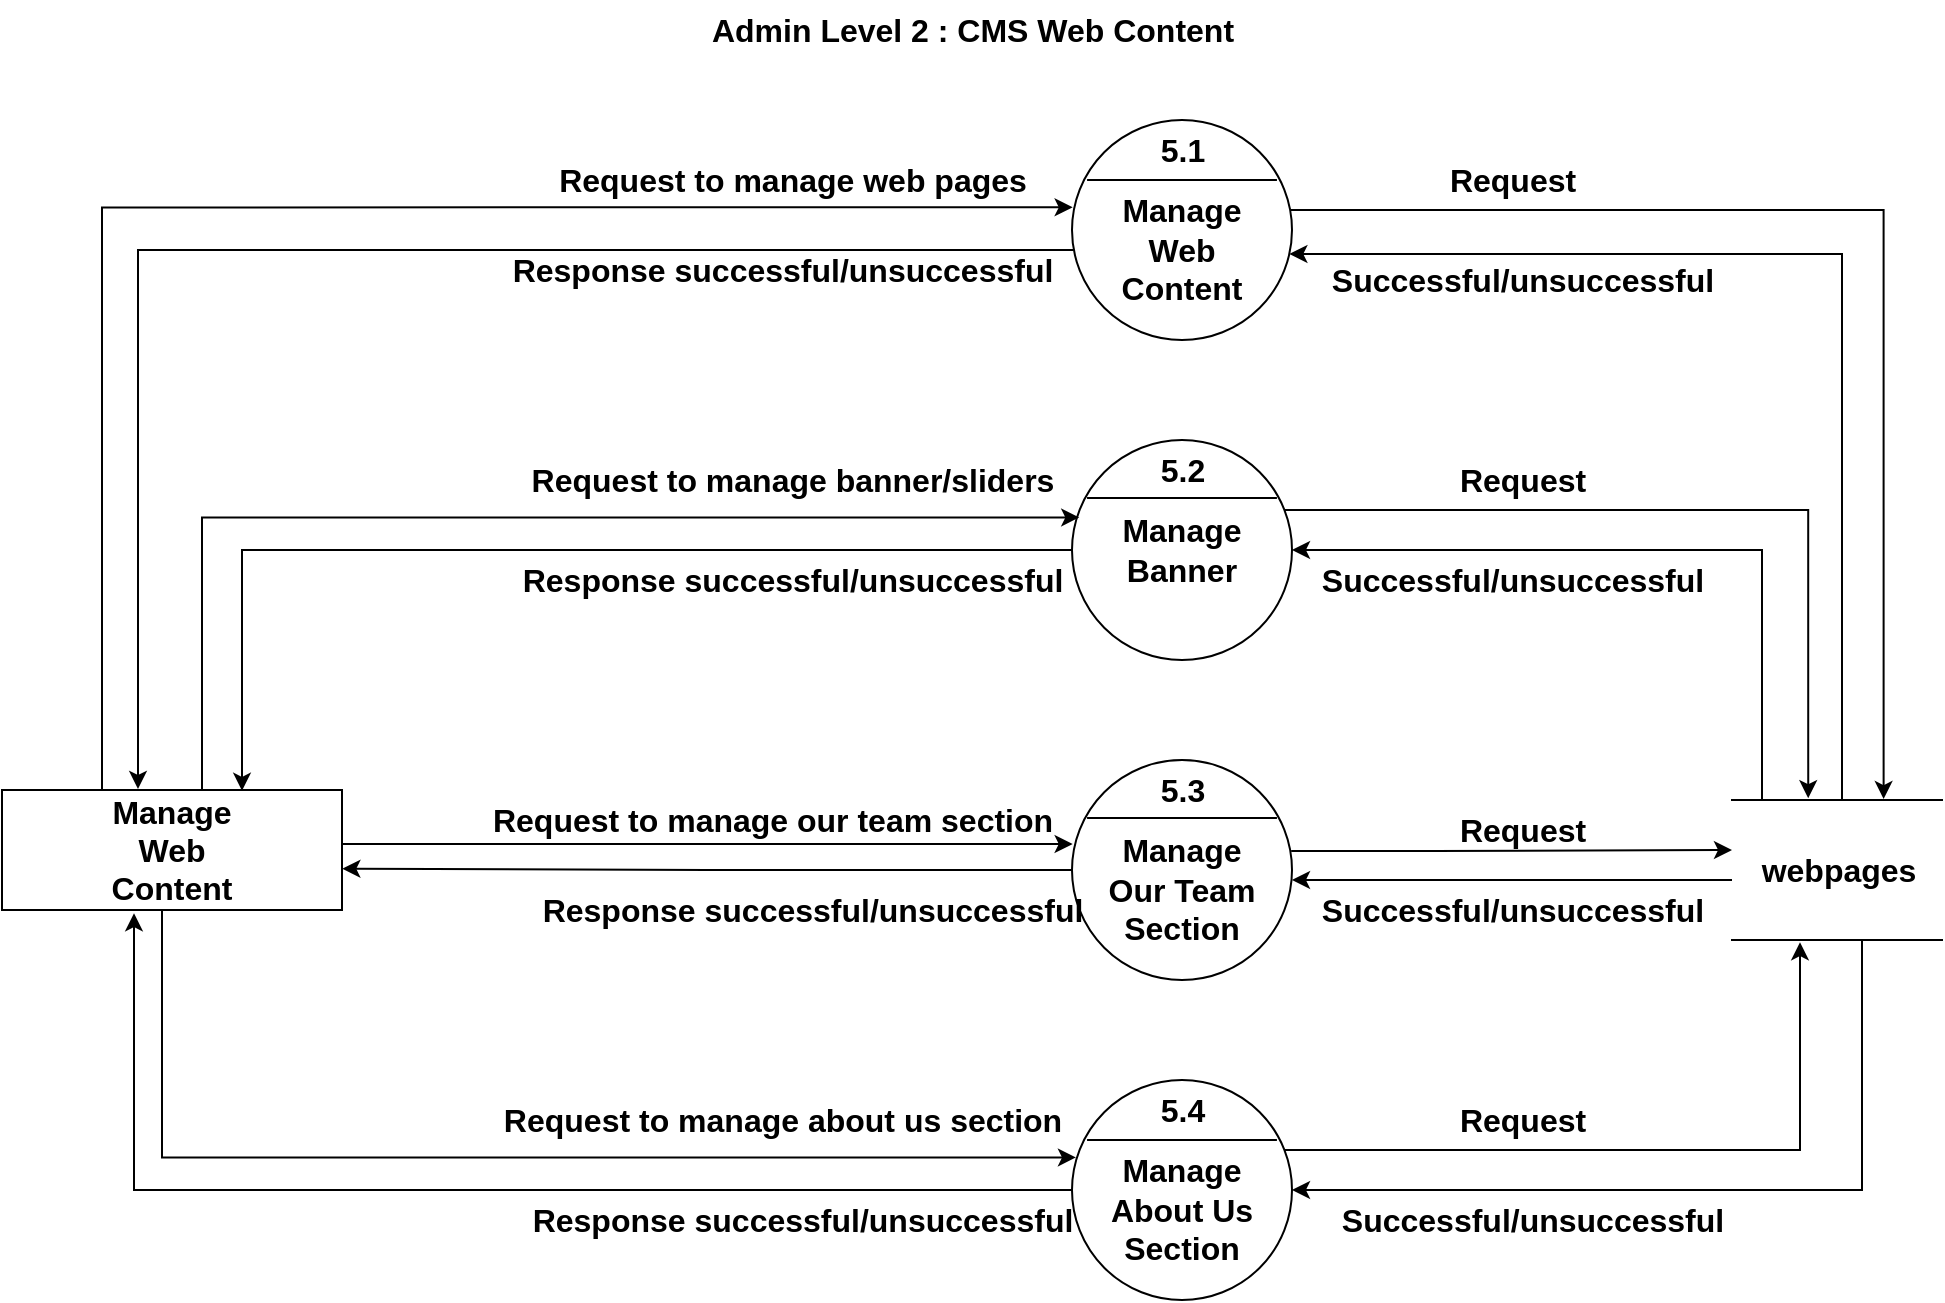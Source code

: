 <mxfile version="20.1.2" type="device"><diagram id="vYa11gg2nDC6DcPnt15G" name="Page-1"><mxGraphModel dx="1038" dy="-363" grid="1" gridSize="10" guides="1" tooltips="1" connect="1" arrows="1" fold="1" page="1" pageScale="1" pageWidth="1100" pageHeight="850" math="0" shadow="0"><root><mxCell id="0"/><mxCell id="1" parent="0"/><mxCell id="HEPLfo2_U_q-AabHbAsl-1" style="edgeStyle=orthogonalEdgeStyle;rounded=0;orthogonalLoop=1;jettySize=auto;html=1;entryX=0.399;entryY=-0.009;entryDx=0;entryDy=0;fontSize=16;entryPerimeter=0;" parent="1" source="HEPLfo2_U_q-AabHbAsl-3" target="HEPLfo2_U_q-AabHbAsl-45" edge="1"><mxGeometry relative="1" as="geometry"><Array as="points"><mxPoint x="133" y="1045"/><mxPoint x="133" y="1314"/></Array></mxGeometry></mxCell><mxCell id="HEPLfo2_U_q-AabHbAsl-2" style="edgeStyle=orthogonalEdgeStyle;rounded=0;orthogonalLoop=1;jettySize=auto;html=1;entryX=0.722;entryY=-0.007;entryDx=0;entryDy=0;fontSize=16;entryPerimeter=0;" parent="1" source="HEPLfo2_U_q-AabHbAsl-3" target="HEPLfo2_U_q-AabHbAsl-13" edge="1"><mxGeometry relative="1" as="geometry"><Array as="points"><mxPoint x="1006" y="1025"/></Array></mxGeometry></mxCell><mxCell id="HEPLfo2_U_q-AabHbAsl-3" value="&lt;b&gt;&lt;br&gt;Manage&lt;br&gt;Web&lt;br&gt;Content&lt;br&gt;&lt;/b&gt;" style="ellipse;whiteSpace=wrap;html=1;aspect=fixed;fontSize=16;" parent="1" vertex="1"><mxGeometry x="600" y="980" width="110" height="110" as="geometry"/></mxCell><mxCell id="HEPLfo2_U_q-AabHbAsl-4" style="edgeStyle=orthogonalEdgeStyle;rounded=0;orthogonalLoop=1;jettySize=auto;html=1;entryX=0.703;entryY=0.006;entryDx=0;entryDy=0;entryPerimeter=0;fontSize=16;" parent="1" source="HEPLfo2_U_q-AabHbAsl-6" target="HEPLfo2_U_q-AabHbAsl-45" edge="1"><mxGeometry relative="1" as="geometry"><Array as="points"><mxPoint x="185" y="1195"/><mxPoint x="185" y="1315"/></Array></mxGeometry></mxCell><mxCell id="HEPLfo2_U_q-AabHbAsl-5" style="edgeStyle=orthogonalEdgeStyle;rounded=0;orthogonalLoop=1;jettySize=auto;html=1;entryX=0.363;entryY=-0.013;entryDx=0;entryDy=0;fontSize=16;entryPerimeter=0;" parent="1" source="HEPLfo2_U_q-AabHbAsl-6" target="HEPLfo2_U_q-AabHbAsl-13" edge="1"><mxGeometry relative="1" as="geometry"><Array as="points"><mxPoint x="968" y="1175"/></Array></mxGeometry></mxCell><mxCell id="HEPLfo2_U_q-AabHbAsl-6" value="&lt;b&gt;Manage&lt;br&gt;Banner&lt;br&gt;&lt;/b&gt;" style="ellipse;whiteSpace=wrap;html=1;aspect=fixed;fontSize=16;" parent="1" vertex="1"><mxGeometry x="600" y="1140" width="110" height="110" as="geometry"/></mxCell><mxCell id="HEPLfo2_U_q-AabHbAsl-7" style="edgeStyle=orthogonalEdgeStyle;rounded=0;orthogonalLoop=1;jettySize=auto;html=1;fontSize=16;entryX=1.001;entryY=0.656;entryDx=0;entryDy=0;entryPerimeter=0;" parent="1" source="HEPLfo2_U_q-AabHbAsl-8" target="HEPLfo2_U_q-AabHbAsl-45" edge="1"><mxGeometry relative="1" as="geometry"><mxPoint x="240" y="1355" as="targetPoint"/></mxGeometry></mxCell><mxCell id="HEPLfo2_U_q-AabHbAsl-8" value="&lt;b&gt;&lt;br&gt;Manage&lt;br&gt;Our Team&lt;br&gt;Section&lt;br&gt;&lt;/b&gt;" style="ellipse;whiteSpace=wrap;html=1;aspect=fixed;fontSize=16;" parent="1" vertex="1"><mxGeometry x="600" y="1300" width="110" height="110" as="geometry"/></mxCell><mxCell id="HEPLfo2_U_q-AabHbAsl-9" style="edgeStyle=orthogonalEdgeStyle;rounded=0;orthogonalLoop=1;jettySize=auto;html=1;entryX=1;entryY=0.5;entryDx=0;entryDy=0;fontSize=16;" parent="1" source="HEPLfo2_U_q-AabHbAsl-13" target="HEPLfo2_U_q-AabHbAsl-6" edge="1"><mxGeometry relative="1" as="geometry"><Array as="points"><mxPoint x="945" y="1195"/></Array></mxGeometry></mxCell><mxCell id="HEPLfo2_U_q-AabHbAsl-10" style="edgeStyle=orthogonalEdgeStyle;rounded=0;orthogonalLoop=1;jettySize=auto;html=1;entryX=0.988;entryY=0.609;entryDx=0;entryDy=0;entryPerimeter=0;fontSize=16;" parent="1" source="HEPLfo2_U_q-AabHbAsl-13" target="HEPLfo2_U_q-AabHbAsl-3" edge="1"><mxGeometry relative="1" as="geometry"><Array as="points"><mxPoint x="985" y="1047"/></Array></mxGeometry></mxCell><mxCell id="HEPLfo2_U_q-AabHbAsl-11" style="edgeStyle=orthogonalEdgeStyle;rounded=0;orthogonalLoop=1;jettySize=auto;html=1;entryX=1;entryY=0.5;entryDx=0;entryDy=0;fontSize=16;" parent="1" source="HEPLfo2_U_q-AabHbAsl-13" target="HEPLfo2_U_q-AabHbAsl-16" edge="1"><mxGeometry relative="1" as="geometry"><Array as="points"><mxPoint x="995" y="1515"/></Array></mxGeometry></mxCell><mxCell id="HEPLfo2_U_q-AabHbAsl-13" value="&lt;b&gt;webpages&lt;br&gt;&lt;/b&gt;" style="html=1;dashed=0;whitespace=wrap;shape=partialRectangle;right=0;left=0;fontSize=16;" parent="1" vertex="1"><mxGeometry x="930" y="1320" width="105" height="70" as="geometry"/></mxCell><mxCell id="HEPLfo2_U_q-AabHbAsl-14" style="edgeStyle=orthogonalEdgeStyle;rounded=0;orthogonalLoop=1;jettySize=auto;html=1;entryX=0.389;entryY=1.026;entryDx=0;entryDy=0;fontSize=16;entryPerimeter=0;" parent="1" source="HEPLfo2_U_q-AabHbAsl-16" target="HEPLfo2_U_q-AabHbAsl-45" edge="1"><mxGeometry relative="1" as="geometry"><Array as="points"><mxPoint x="131" y="1515"/><mxPoint x="131" y="1377"/></Array></mxGeometry></mxCell><mxCell id="HEPLfo2_U_q-AabHbAsl-15" style="edgeStyle=orthogonalEdgeStyle;rounded=0;orthogonalLoop=1;jettySize=auto;html=1;entryX=0.322;entryY=1.015;entryDx=0;entryDy=0;entryPerimeter=0;fontSize=16;" parent="1" source="HEPLfo2_U_q-AabHbAsl-16" target="HEPLfo2_U_q-AabHbAsl-13" edge="1"><mxGeometry relative="1" as="geometry"><Array as="points"><mxPoint x="964" y="1495"/><mxPoint x="964" y="1391"/></Array></mxGeometry></mxCell><mxCell id="HEPLfo2_U_q-AabHbAsl-16" value="&lt;b&gt;&lt;br&gt;Manage&lt;br&gt;About Us&lt;br&gt;Section&lt;br&gt;&lt;/b&gt;" style="ellipse;whiteSpace=wrap;html=1;aspect=fixed;fontSize=16;" parent="1" vertex="1"><mxGeometry x="600" y="1460.0" width="110" height="110" as="geometry"/></mxCell><mxCell id="HEPLfo2_U_q-AabHbAsl-20" value="&lt;b&gt;Successful/unsuccessful&lt;/b&gt;" style="text;html=1;align=center;verticalAlign=middle;resizable=0;points=[];autosize=1;strokeColor=none;fillColor=none;fontSize=16;" parent="1" vertex="1"><mxGeometry x="715" y="1360.0" width="210" height="30" as="geometry"/></mxCell><mxCell id="HEPLfo2_U_q-AabHbAsl-21" value="&lt;b&gt;Response&amp;nbsp;&lt;/b&gt;&lt;b&gt;successful/unsuccessful&lt;/b&gt;" style="text;html=1;align=center;verticalAlign=middle;resizable=0;points=[];autosize=1;strokeColor=none;fillColor=none;fontSize=16;" parent="1" vertex="1"><mxGeometry x="310" y="1040" width="290" height="30" as="geometry"/></mxCell><mxCell id="HEPLfo2_U_q-AabHbAsl-22" value="&lt;b&gt;Request to manage banner/sliders&lt;/b&gt;" style="text;html=1;align=center;verticalAlign=middle;resizable=0;points=[];autosize=1;strokeColor=none;fillColor=none;fontSize=16;" parent="1" vertex="1"><mxGeometry x="320" y="1145" width="280" height="30" as="geometry"/></mxCell><mxCell id="HEPLfo2_U_q-AabHbAsl-23" value="&lt;b&gt;Request to manage about us section&lt;/b&gt;" style="text;html=1;align=center;verticalAlign=middle;resizable=0;points=[];autosize=1;strokeColor=none;fillColor=none;fontSize=16;" parent="1" vertex="1"><mxGeometry x="305" y="1465.0" width="300" height="30" as="geometry"/></mxCell><mxCell id="HEPLfo2_U_q-AabHbAsl-24" value="&lt;b&gt;Response&lt;/b&gt;&lt;b&gt;&amp;nbsp;successful/unsuccessful&lt;/b&gt;" style="text;html=1;align=center;verticalAlign=middle;resizable=0;points=[];autosize=1;strokeColor=none;fillColor=none;fontSize=16;" parent="1" vertex="1"><mxGeometry x="315" y="1195" width="290" height="30" as="geometry"/></mxCell><mxCell id="HEPLfo2_U_q-AabHbAsl-25" value="&lt;b&gt;Request to manage web pages&lt;/b&gt;" style="text;html=1;align=center;verticalAlign=middle;resizable=0;points=[];autosize=1;strokeColor=none;fillColor=none;fontSize=16;" parent="1" vertex="1"><mxGeometry x="330" y="995" width="260" height="30" as="geometry"/></mxCell><mxCell id="HEPLfo2_U_q-AabHbAsl-26" value="&lt;b&gt;Request to manage our team section&lt;/b&gt;" style="text;html=1;align=center;verticalAlign=middle;resizable=0;points=[];autosize=1;strokeColor=none;fillColor=none;fontSize=16;" parent="1" vertex="1"><mxGeometry x="300" y="1315" width="300" height="30" as="geometry"/></mxCell><mxCell id="HEPLfo2_U_q-AabHbAsl-28" value="" style="endArrow=none;html=1;rounded=0;exitX=0.073;exitY=0.264;exitDx=0;exitDy=0;exitPerimeter=0;entryX=0.936;entryY=0.264;entryDx=0;entryDy=0;entryPerimeter=0;" parent="1" edge="1"><mxGeometry width="50" height="50" relative="1" as="geometry"><mxPoint x="607.54" y="1010" as="sourcePoint"/><mxPoint x="702.47" y="1010" as="targetPoint"/></mxGeometry></mxCell><mxCell id="HEPLfo2_U_q-AabHbAsl-29" value="&lt;span style=&quot;font-size: 16px;&quot;&gt;&lt;b&gt;5.1&lt;/b&gt;&lt;/span&gt;" style="text;html=1;align=center;verticalAlign=middle;resizable=0;points=[];autosize=1;strokeColor=none;fillColor=none;" parent="1" vertex="1"><mxGeometry x="630" y="980" width="50" height="30" as="geometry"/></mxCell><mxCell id="HEPLfo2_U_q-AabHbAsl-30" value="" style="endArrow=none;html=1;rounded=0;exitX=0.073;exitY=0.264;exitDx=0;exitDy=0;exitPerimeter=0;entryX=0.936;entryY=0.264;entryDx=0;entryDy=0;entryPerimeter=0;" parent="1" edge="1"><mxGeometry width="50" height="50" relative="1" as="geometry"><mxPoint x="607.53" y="1169" as="sourcePoint"/><mxPoint x="702.46" y="1169" as="targetPoint"/></mxGeometry></mxCell><mxCell id="HEPLfo2_U_q-AabHbAsl-31" value="" style="endArrow=none;html=1;rounded=0;exitX=0.073;exitY=0.264;exitDx=0;exitDy=0;exitPerimeter=0;entryX=0.936;entryY=0.264;entryDx=0;entryDy=0;entryPerimeter=0;" parent="1" edge="1"><mxGeometry width="50" height="50" relative="1" as="geometry"><mxPoint x="607.54" y="1329" as="sourcePoint"/><mxPoint x="702.47" y="1329" as="targetPoint"/></mxGeometry></mxCell><mxCell id="HEPLfo2_U_q-AabHbAsl-32" value="" style="endArrow=none;html=1;rounded=0;exitX=0.073;exitY=0.264;exitDx=0;exitDy=0;exitPerimeter=0;entryX=0.936;entryY=0.264;entryDx=0;entryDy=0;entryPerimeter=0;" parent="1" edge="1"><mxGeometry width="50" height="50" relative="1" as="geometry"><mxPoint x="607.53" y="1490" as="sourcePoint"/><mxPoint x="702.46" y="1490" as="targetPoint"/></mxGeometry></mxCell><mxCell id="HEPLfo2_U_q-AabHbAsl-34" value="&lt;span style=&quot;font-size: 16px;&quot;&gt;&lt;b&gt;5.2&lt;/b&gt;&lt;/span&gt;" style="text;html=1;align=center;verticalAlign=middle;resizable=0;points=[];autosize=1;strokeColor=none;fillColor=none;" parent="1" vertex="1"><mxGeometry x="630" y="1140" width="50" height="30" as="geometry"/></mxCell><mxCell id="HEPLfo2_U_q-AabHbAsl-35" value="&lt;span style=&quot;font-size: 16px;&quot;&gt;&lt;b&gt;5.3&lt;/b&gt;&lt;/span&gt;" style="text;html=1;align=center;verticalAlign=middle;resizable=0;points=[];autosize=1;strokeColor=none;fillColor=none;" parent="1" vertex="1"><mxGeometry x="630" y="1300" width="50" height="30" as="geometry"/></mxCell><mxCell id="HEPLfo2_U_q-AabHbAsl-36" value="&lt;span style=&quot;font-size: 16px;&quot;&gt;&lt;b&gt;5.4&lt;/b&gt;&lt;/span&gt;" style="text;html=1;align=center;verticalAlign=middle;resizable=0;points=[];autosize=1;strokeColor=none;fillColor=none;" parent="1" vertex="1"><mxGeometry x="630" y="1460.0" width="50" height="30" as="geometry"/></mxCell><mxCell id="HEPLfo2_U_q-AabHbAsl-38" style="edgeStyle=orthogonalEdgeStyle;rounded=0;orthogonalLoop=1;jettySize=auto;html=1;entryX=-0.006;entryY=0.393;entryDx=0;entryDy=0;entryPerimeter=0;fontSize=16;" parent="1" edge="1"><mxGeometry relative="1" as="geometry"><mxPoint x="709.575" y="1345.49" as="sourcePoint"/><mxPoint x="930" y="1345" as="targetPoint"/><Array as="points"><mxPoint x="780.9" y="1345.49"/><mxPoint x="780.9" y="1345.49"/></Array></mxGeometry></mxCell><mxCell id="HEPLfo2_U_q-AabHbAsl-39" style="edgeStyle=orthogonalEdgeStyle;rounded=0;orthogonalLoop=1;jettySize=auto;html=1;entryX=1;entryY=0.5;entryDx=0;entryDy=0;fontSize=16;" parent="1" edge="1"><mxGeometry relative="1" as="geometry"><mxPoint x="930" y="1360" as="sourcePoint"/><mxPoint x="710.0" y="1360" as="targetPoint"/><Array as="points"><mxPoint x="865" y="1360.0"/><mxPoint x="865" y="1360.0"/></Array></mxGeometry></mxCell><mxCell id="HEPLfo2_U_q-AabHbAsl-40" style="edgeStyle=orthogonalEdgeStyle;rounded=0;orthogonalLoop=1;jettySize=auto;html=1;entryX=0.003;entryY=0.397;entryDx=0;entryDy=0;entryPerimeter=0;fontSize=16;" parent="1" source="HEPLfo2_U_q-AabHbAsl-45" target="HEPLfo2_U_q-AabHbAsl-3" edge="1"><mxGeometry relative="1" as="geometry"><Array as="points"><mxPoint x="115" y="1024"/></Array></mxGeometry></mxCell><mxCell id="HEPLfo2_U_q-AabHbAsl-41" style="edgeStyle=orthogonalEdgeStyle;rounded=0;orthogonalLoop=1;jettySize=auto;html=1;entryX=0.033;entryY=0.352;entryDx=0;entryDy=0;entryPerimeter=0;fontSize=16;" parent="1" source="HEPLfo2_U_q-AabHbAsl-45" target="HEPLfo2_U_q-AabHbAsl-6" edge="1"><mxGeometry relative="1" as="geometry"><Array as="points"><mxPoint x="165" y="1179"/></Array></mxGeometry></mxCell><mxCell id="HEPLfo2_U_q-AabHbAsl-42" style="edgeStyle=orthogonalEdgeStyle;rounded=0;orthogonalLoop=1;jettySize=auto;html=1;entryX=0.003;entryY=0.382;entryDx=0;entryDy=0;entryPerimeter=0;fontSize=16;" parent="1" source="HEPLfo2_U_q-AabHbAsl-45" target="HEPLfo2_U_q-AabHbAsl-8" edge="1"><mxGeometry relative="1" as="geometry"><Array as="points"><mxPoint x="495" y="1342"/><mxPoint x="495" y="1342"/></Array></mxGeometry></mxCell><mxCell id="HEPLfo2_U_q-AabHbAsl-43" style="edgeStyle=orthogonalEdgeStyle;rounded=0;orthogonalLoop=1;jettySize=auto;html=1;entryX=0.018;entryY=0.352;entryDx=0;entryDy=0;entryPerimeter=0;fontSize=16;" parent="1" source="HEPLfo2_U_q-AabHbAsl-45" target="HEPLfo2_U_q-AabHbAsl-16" edge="1"><mxGeometry relative="1" as="geometry"><Array as="points"><mxPoint x="145" y="1499"/></Array></mxGeometry></mxCell><mxCell id="HEPLfo2_U_q-AabHbAsl-45" value="&lt;b&gt;Manage&lt;br&gt;Web&lt;br&gt;Content&lt;br&gt;&lt;/b&gt;" style="rounded=0;whiteSpace=wrap;html=1;fontSize=16;" parent="1" vertex="1"><mxGeometry x="65" y="1315" width="170" height="60" as="geometry"/></mxCell><mxCell id="HEPLfo2_U_q-AabHbAsl-46" value="&lt;b&gt;Request&lt;/b&gt;" style="text;html=1;align=center;verticalAlign=middle;resizable=0;points=[];autosize=1;strokeColor=none;fillColor=none;fontSize=16;" parent="1" vertex="1"><mxGeometry x="775" y="995" width="90" height="30" as="geometry"/></mxCell><mxCell id="HEPLfo2_U_q-AabHbAsl-47" value="&lt;b&gt;Request&lt;/b&gt;" style="text;html=1;align=center;verticalAlign=middle;resizable=0;points=[];autosize=1;strokeColor=none;fillColor=none;fontSize=16;" parent="1" vertex="1"><mxGeometry x="780" y="1145" width="90" height="30" as="geometry"/></mxCell><mxCell id="HEPLfo2_U_q-AabHbAsl-48" value="&lt;b&gt;Request&lt;/b&gt;" style="text;html=1;align=center;verticalAlign=middle;resizable=0;points=[];autosize=1;strokeColor=none;fillColor=none;fontSize=16;" parent="1" vertex="1"><mxGeometry x="780" y="1320" width="90" height="30" as="geometry"/></mxCell><mxCell id="HEPLfo2_U_q-AabHbAsl-49" value="&lt;b&gt;Request&lt;/b&gt;" style="text;html=1;align=center;verticalAlign=middle;resizable=0;points=[];autosize=1;strokeColor=none;fillColor=none;fontSize=16;" parent="1" vertex="1"><mxGeometry x="780" y="1465" width="90" height="30" as="geometry"/></mxCell><mxCell id="HEPLfo2_U_q-AabHbAsl-52" value="&lt;b&gt;Successful/unsuccessful&lt;/b&gt;" style="text;html=1;align=center;verticalAlign=middle;resizable=0;points=[];autosize=1;strokeColor=none;fillColor=none;fontSize=16;" parent="1" vertex="1"><mxGeometry x="725" y="1515" width="210" height="30" as="geometry"/></mxCell><mxCell id="HEPLfo2_U_q-AabHbAsl-53" value="&lt;b&gt;Successful/unsuccessful&lt;/b&gt;" style="text;html=1;align=center;verticalAlign=middle;resizable=0;points=[];autosize=1;strokeColor=none;fillColor=none;fontSize=16;" parent="1" vertex="1"><mxGeometry x="715" y="1195" width="210" height="30" as="geometry"/></mxCell><mxCell id="HEPLfo2_U_q-AabHbAsl-54" value="&lt;b&gt;Successful/unsuccessful&lt;/b&gt;" style="text;html=1;align=center;verticalAlign=middle;resizable=0;points=[];autosize=1;strokeColor=none;fillColor=none;fontSize=16;" parent="1" vertex="1"><mxGeometry x="720" y="1045" width="210" height="30" as="geometry"/></mxCell><mxCell id="HEPLfo2_U_q-AabHbAsl-55" value="&lt;b&gt;Response&amp;nbsp;&lt;/b&gt;&lt;b&gt;successful/unsuccessful&lt;/b&gt;" style="text;html=1;align=center;verticalAlign=middle;resizable=0;points=[];autosize=1;strokeColor=none;fillColor=none;fontSize=16;" parent="1" vertex="1"><mxGeometry x="325" y="1360" width="290" height="30" as="geometry"/></mxCell><mxCell id="HEPLfo2_U_q-AabHbAsl-56" value="&lt;b&gt;Response&amp;nbsp;&lt;/b&gt;&lt;b&gt;successful/unsuccessful&lt;/b&gt;" style="text;html=1;align=center;verticalAlign=middle;resizable=0;points=[];autosize=1;strokeColor=none;fillColor=none;fontSize=16;" parent="1" vertex="1"><mxGeometry x="320" y="1515" width="290" height="30" as="geometry"/></mxCell><mxCell id="wDjhHPu83LZ09ougAtn0-1" value="&lt;b&gt;&lt;font style=&quot;font-size: 16px;&quot;&gt;Admin Level 2 : CMS Web Content&lt;/font&gt;&lt;/b&gt;" style="text;html=1;align=center;verticalAlign=middle;resizable=0;points=[];autosize=1;strokeColor=none;fillColor=none;" parent="1" vertex="1"><mxGeometry x="410" y="920" width="280" height="30" as="geometry"/></mxCell></root></mxGraphModel></diagram></mxfile>
